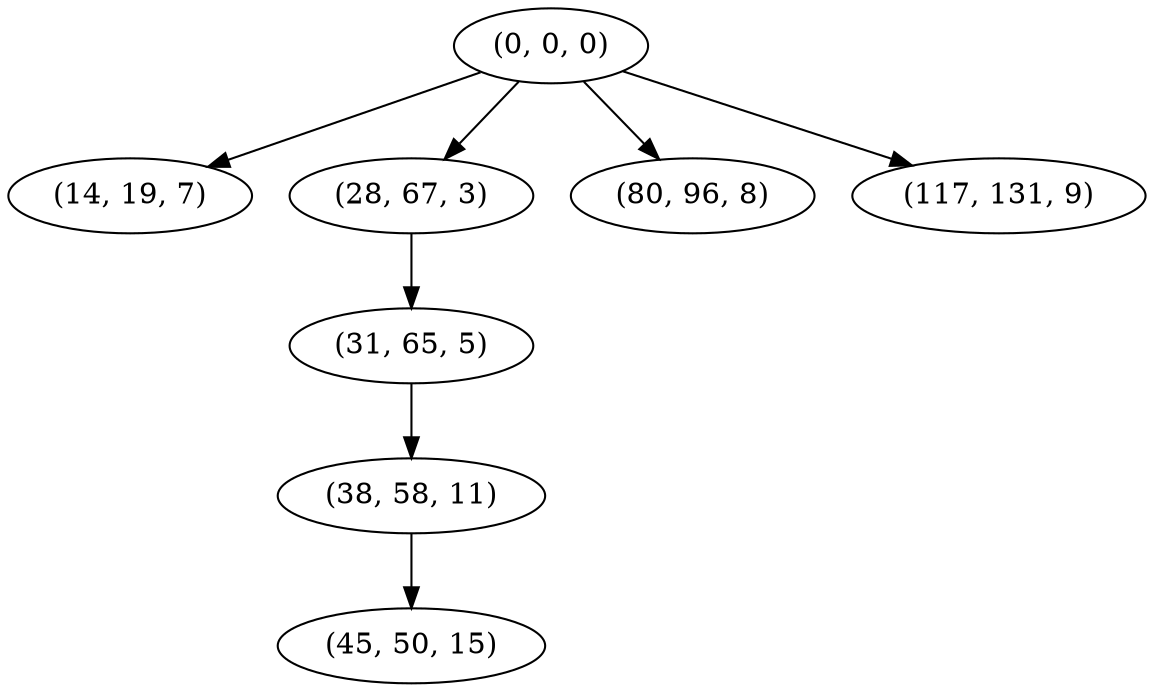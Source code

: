 digraph tree {
    "(0, 0, 0)";
    "(14, 19, 7)";
    "(28, 67, 3)";
    "(31, 65, 5)";
    "(38, 58, 11)";
    "(45, 50, 15)";
    "(80, 96, 8)";
    "(117, 131, 9)";
    "(0, 0, 0)" -> "(14, 19, 7)";
    "(0, 0, 0)" -> "(28, 67, 3)";
    "(0, 0, 0)" -> "(80, 96, 8)";
    "(0, 0, 0)" -> "(117, 131, 9)";
    "(28, 67, 3)" -> "(31, 65, 5)";
    "(31, 65, 5)" -> "(38, 58, 11)";
    "(38, 58, 11)" -> "(45, 50, 15)";
}
